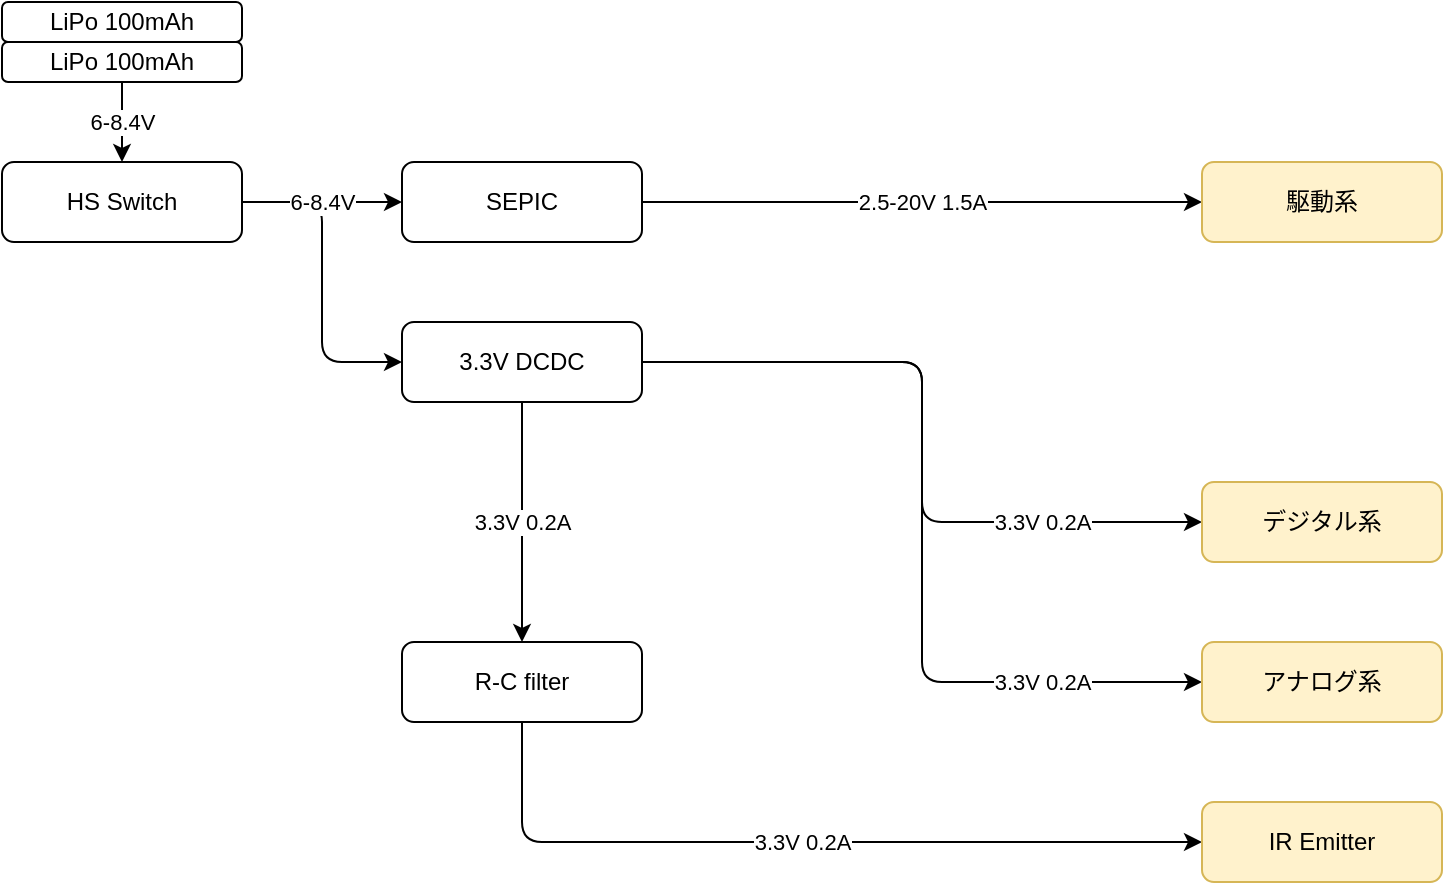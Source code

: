 <mxfile>
    <diagram id="P-MN3QzPkG-ntMqrYWgW" name="ページ1">
        <mxGraphModel dx="962" dy="851" grid="1" gridSize="10" guides="1" tooltips="1" connect="1" arrows="1" fold="1" page="1" pageScale="1" pageWidth="827" pageHeight="1169" math="0" shadow="0">
            <root>
                <mxCell id="0"/>
                <mxCell id="1" parent="0"/>
                <mxCell id="10" style="edgeStyle=elbowEdgeStyle;html=1;" parent="1" source="5" target="9" edge="1">
                    <mxGeometry relative="1" as="geometry"/>
                </mxCell>
                <mxCell id="6" value="6-8.4V" style="html=1;elbow=vertical;" parent="1" source="3" target="5" edge="1">
                    <mxGeometry relative="1" as="geometry"/>
                </mxCell>
                <mxCell id="11" value="2.5-20V 1.5A" style="edgeStyle=none;html=1;elbow=vertical;" parent="1" source="4" target="12" edge="1">
                    <mxGeometry relative="1" as="geometry">
                        <mxPoint x="780" y="260" as="targetPoint"/>
                    </mxGeometry>
                </mxCell>
                <mxCell id="4" value="SEPIC" style="rounded=1;whiteSpace=wrap;html=1;" parent="1" vertex="1">
                    <mxGeometry x="600" y="240" width="120" height="40" as="geometry"/>
                </mxCell>
                <mxCell id="7" value="6-8.4V" style="edgeStyle=none;html=1;" parent="1" source="5" target="4" edge="1">
                    <mxGeometry relative="1" as="geometry"/>
                </mxCell>
                <mxCell id="5" value="HS Switch" style="rounded=1;whiteSpace=wrap;html=1;" parent="1" vertex="1">
                    <mxGeometry x="400" y="240" width="120" height="40" as="geometry"/>
                </mxCell>
                <mxCell id="8" value="" style="group" parent="1" vertex="1" connectable="0">
                    <mxGeometry x="400" y="160" width="120" height="40" as="geometry"/>
                </mxCell>
                <mxCell id="2" value="LiPo 100mAh" style="rounded=1;whiteSpace=wrap;html=1;" parent="8" vertex="1">
                    <mxGeometry width="120" height="20" as="geometry"/>
                </mxCell>
                <mxCell id="3" value="LiPo 100mAh" style="rounded=1;whiteSpace=wrap;html=1;" parent="8" vertex="1">
                    <mxGeometry y="20" width="120" height="20" as="geometry"/>
                </mxCell>
                <mxCell id="9" value="3.3V DCDC" style="rounded=1;whiteSpace=wrap;html=1;" parent="1" vertex="1">
                    <mxGeometry x="600" y="320" width="120" height="40" as="geometry"/>
                </mxCell>
                <mxCell id="12" value="駆動系" style="rounded=1;whiteSpace=wrap;html=1;fillColor=#fff2cc;strokeColor=#d6b656;" parent="1" vertex="1">
                    <mxGeometry x="1000" y="240" width="120" height="40" as="geometry"/>
                </mxCell>
                <mxCell id="23" value="3.3V 0.2A" style="edgeStyle=elbowEdgeStyle;html=1;" parent="1" source="9" target="20" edge="1">
                    <mxGeometry x="0.556" relative="1" as="geometry">
                        <mxPoint x="920" y="420" as="sourcePoint"/>
                        <mxPoint as="offset"/>
                    </mxGeometry>
                </mxCell>
                <mxCell id="22" value="3.3V 0.2A" style="edgeStyle=elbowEdgeStyle;html=1;" parent="1" source="9" target="21" edge="1">
                    <mxGeometry x="0.636" relative="1" as="geometry">
                        <mxPoint as="offset"/>
                        <mxPoint x="920" y="500" as="sourcePoint"/>
                        <Array as="points">
                            <mxPoint x="860" y="470"/>
                        </Array>
                    </mxGeometry>
                </mxCell>
                <mxCell id="25" value="3.3V 0.2A" style="edgeStyle=elbowEdgeStyle;html=1;entryX=0;entryY=0.5;entryDx=0;entryDy=0;elbow=vertical;" parent="1" source="26" target="24" edge="1">
                    <mxGeometry relative="1" as="geometry">
                        <Array as="points">
                            <mxPoint x="830" y="580"/>
                        </Array>
                        <mxPoint x="660" y="440" as="sourcePoint"/>
                    </mxGeometry>
                </mxCell>
                <mxCell id="20" value="デジタル系" style="rounded=1;whiteSpace=wrap;html=1;fillColor=#fff2cc;strokeColor=#d6b656;" parent="1" vertex="1">
                    <mxGeometry x="1000" y="400" width="120" height="40" as="geometry"/>
                </mxCell>
                <mxCell id="21" value="アナログ系" style="rounded=1;whiteSpace=wrap;html=1;fillColor=#fff2cc;strokeColor=#d6b656;" parent="1" vertex="1">
                    <mxGeometry x="1000" y="480" width="120" height="40" as="geometry"/>
                </mxCell>
                <mxCell id="24" value="IR Emitter" style="rounded=1;whiteSpace=wrap;html=1;fillColor=#fff2cc;strokeColor=#d6b656;" parent="1" vertex="1">
                    <mxGeometry x="1000" y="560" width="120" height="40" as="geometry"/>
                </mxCell>
                <mxCell id="26" value="R-C filter" style="rounded=1;whiteSpace=wrap;html=1;" vertex="1" parent="1">
                    <mxGeometry x="600" y="480" width="120" height="40" as="geometry"/>
                </mxCell>
                <mxCell id="28" value="3.3V 0.2A" style="html=1;" edge="1" parent="1" source="9" target="26">
                    <mxGeometry relative="1" as="geometry">
                        <mxPoint as="offset"/>
                        <mxPoint x="730" y="350" as="sourcePoint"/>
                        <mxPoint x="1010" y="510" as="targetPoint"/>
                    </mxGeometry>
                </mxCell>
            </root>
        </mxGraphModel>
    </diagram>
</mxfile>